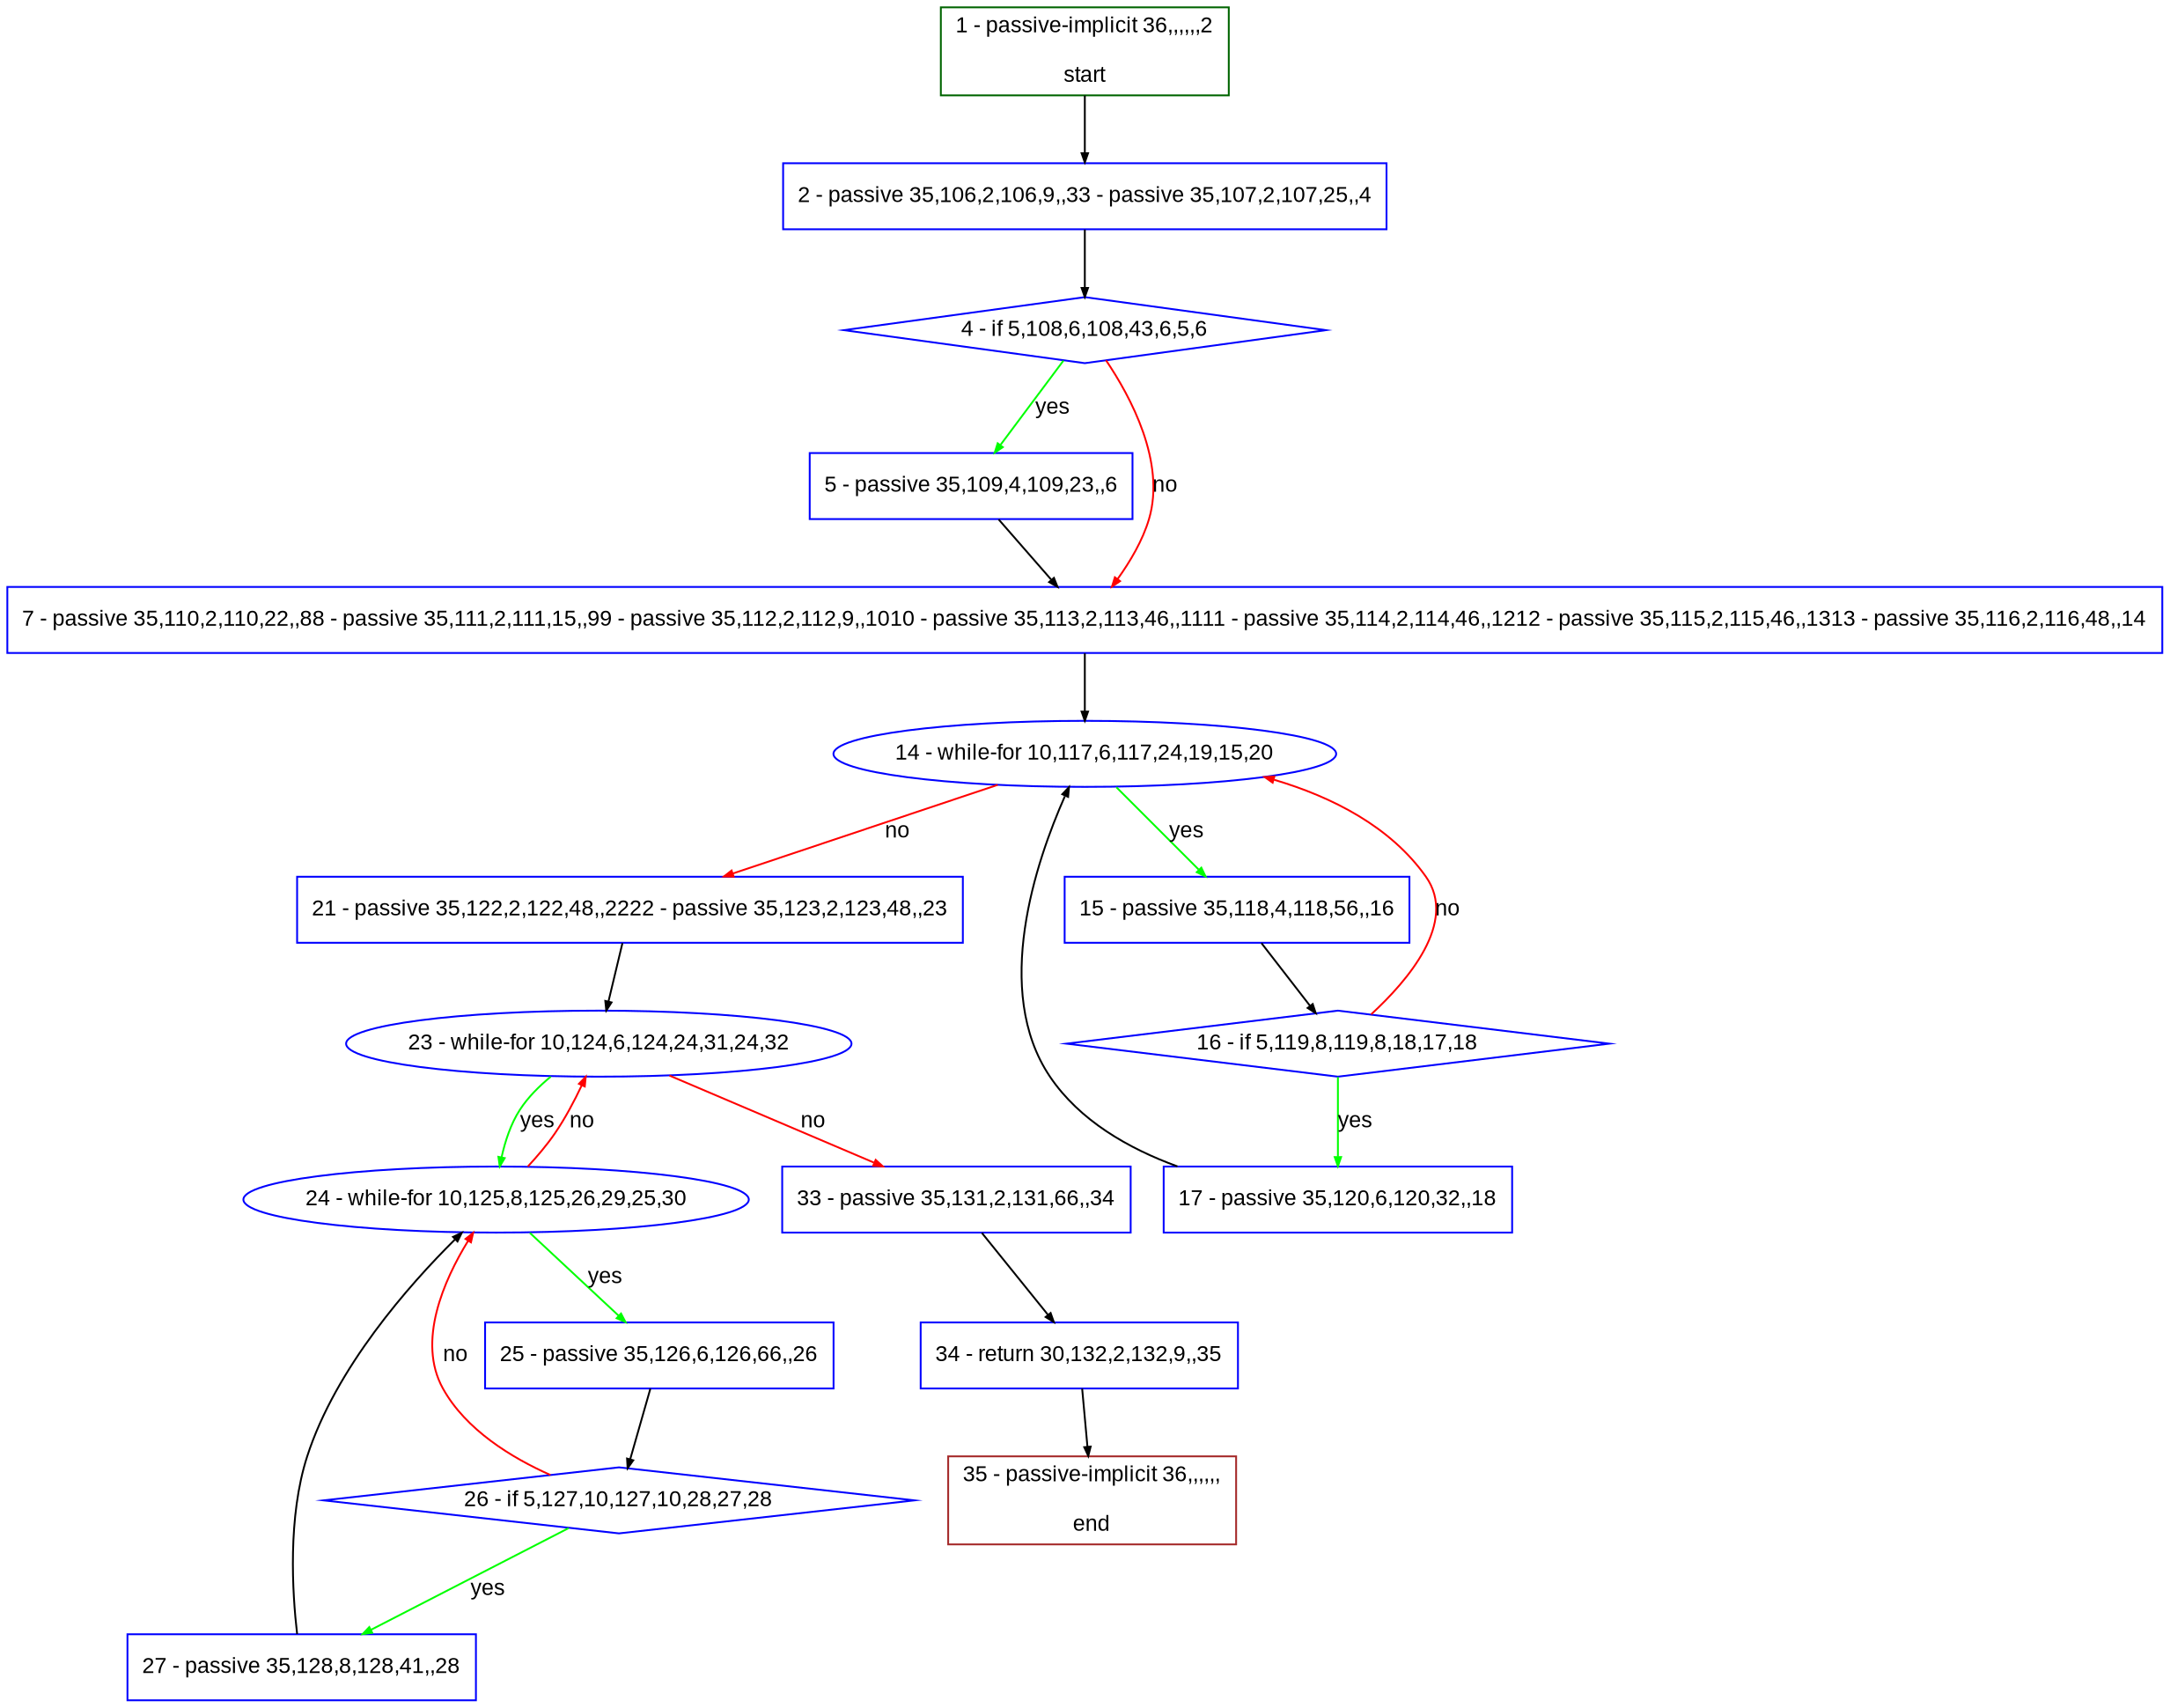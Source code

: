 digraph "" {
  graph [pack="true", label="", fontsize="12", packmode="clust", fontname="Arial", fillcolor="#FFFFCC", bgcolor="white", style="rounded,filled", compound="true"];
  node [node_initialized="no", label="", color="grey", fontsize="12", fillcolor="white", fontname="Arial", style="filled", shape="rectangle", compound="true", fixedsize="false"];
  edge [fontcolor="black", arrowhead="normal", arrowtail="none", arrowsize="0.5", ltail="", label="", color="black", fontsize="12", lhead="", fontname="Arial", dir="forward", compound="true"];
  __N1 [label="2 - passive 35,106,2,106,9,,33 - passive 35,107,2,107,25,,4", color="#0000ff", fillcolor="#ffffff", style="filled", shape="box"];
  __N2 [label="1 - passive-implicit 36,,,,,,2\n\nstart", color="#006400", fillcolor="#ffffff", style="filled", shape="box"];
  __N3 [label="4 - if 5,108,6,108,43,6,5,6", color="#0000ff", fillcolor="#ffffff", style="filled", shape="diamond"];
  __N4 [label="5 - passive 35,109,4,109,23,,6", color="#0000ff", fillcolor="#ffffff", style="filled", shape="box"];
  __N5 [label="7 - passive 35,110,2,110,22,,88 - passive 35,111,2,111,15,,99 - passive 35,112,2,112,9,,1010 - passive 35,113,2,113,46,,1111 - passive 35,114,2,114,46,,1212 - passive 35,115,2,115,46,,1313 - passive 35,116,2,116,48,,14", color="#0000ff", fillcolor="#ffffff", style="filled", shape="box"];
  __N6 [label="14 - while-for 10,117,6,117,24,19,15,20", color="#0000ff", fillcolor="#ffffff", style="filled", shape="oval"];
  __N7 [label="15 - passive 35,118,4,118,56,,16", color="#0000ff", fillcolor="#ffffff", style="filled", shape="box"];
  __N8 [label="21 - passive 35,122,2,122,48,,2222 - passive 35,123,2,123,48,,23", color="#0000ff", fillcolor="#ffffff", style="filled", shape="box"];
  __N9 [label="16 - if 5,119,8,119,8,18,17,18", color="#0000ff", fillcolor="#ffffff", style="filled", shape="diamond"];
  __N10 [label="17 - passive 35,120,6,120,32,,18", color="#0000ff", fillcolor="#ffffff", style="filled", shape="box"];
  __N11 [label="23 - while-for 10,124,6,124,24,31,24,32", color="#0000ff", fillcolor="#ffffff", style="filled", shape="oval"];
  __N12 [label="24 - while-for 10,125,8,125,26,29,25,30", color="#0000ff", fillcolor="#ffffff", style="filled", shape="oval"];
  __N13 [label="33 - passive 35,131,2,131,66,,34", color="#0000ff", fillcolor="#ffffff", style="filled", shape="box"];
  __N14 [label="25 - passive 35,126,6,126,66,,26", color="#0000ff", fillcolor="#ffffff", style="filled", shape="box"];
  __N15 [label="26 - if 5,127,10,127,10,28,27,28", color="#0000ff", fillcolor="#ffffff", style="filled", shape="diamond"];
  __N16 [label="27 - passive 35,128,8,128,41,,28", color="#0000ff", fillcolor="#ffffff", style="filled", shape="box"];
  __N17 [label="34 - return 30,132,2,132,9,,35", color="#0000ff", fillcolor="#ffffff", style="filled", shape="box"];
  __N18 [label="35 - passive-implicit 36,,,,,,\n\nend", color="#a52a2a", fillcolor="#ffffff", style="filled", shape="box"];
  __N2 -> __N1 [arrowhead="normal", arrowtail="none", color="#000000", label="", dir="forward"];
  __N1 -> __N3 [arrowhead="normal", arrowtail="none", color="#000000", label="", dir="forward"];
  __N3 -> __N4 [arrowhead="normal", arrowtail="none", color="#00ff00", label="yes", dir="forward"];
  __N3 -> __N5 [arrowhead="normal", arrowtail="none", color="#ff0000", label="no", dir="forward"];
  __N4 -> __N5 [arrowhead="normal", arrowtail="none", color="#000000", label="", dir="forward"];
  __N5 -> __N6 [arrowhead="normal", arrowtail="none", color="#000000", label="", dir="forward"];
  __N6 -> __N7 [arrowhead="normal", arrowtail="none", color="#00ff00", label="yes", dir="forward"];
  __N6 -> __N8 [arrowhead="normal", arrowtail="none", color="#ff0000", label="no", dir="forward"];
  __N7 -> __N9 [arrowhead="normal", arrowtail="none", color="#000000", label="", dir="forward"];
  __N9 -> __N6 [arrowhead="normal", arrowtail="none", color="#ff0000", label="no", dir="forward"];
  __N9 -> __N10 [arrowhead="normal", arrowtail="none", color="#00ff00", label="yes", dir="forward"];
  __N10 -> __N6 [arrowhead="normal", arrowtail="none", color="#000000", label="", dir="forward"];
  __N8 -> __N11 [arrowhead="normal", arrowtail="none", color="#000000", label="", dir="forward"];
  __N11 -> __N12 [arrowhead="normal", arrowtail="none", color="#00ff00", label="yes", dir="forward"];
  __N12 -> __N11 [arrowhead="normal", arrowtail="none", color="#ff0000", label="no", dir="forward"];
  __N11 -> __N13 [arrowhead="normal", arrowtail="none", color="#ff0000", label="no", dir="forward"];
  __N12 -> __N14 [arrowhead="normal", arrowtail="none", color="#00ff00", label="yes", dir="forward"];
  __N14 -> __N15 [arrowhead="normal", arrowtail="none", color="#000000", label="", dir="forward"];
  __N15 -> __N12 [arrowhead="normal", arrowtail="none", color="#ff0000", label="no", dir="forward"];
  __N15 -> __N16 [arrowhead="normal", arrowtail="none", color="#00ff00", label="yes", dir="forward"];
  __N16 -> __N12 [arrowhead="normal", arrowtail="none", color="#000000", label="", dir="forward"];
  __N13 -> __N17 [arrowhead="normal", arrowtail="none", color="#000000", label="", dir="forward"];
  __N17 -> __N18 [arrowhead="normal", arrowtail="none", color="#000000", label="", dir="forward"];
}
